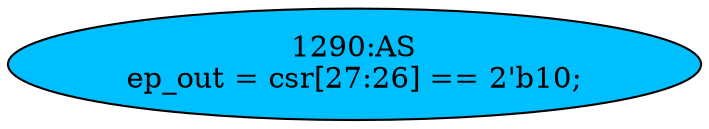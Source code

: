 strict digraph "" {
	node [label="\N"];
	"1290:AS"	 [ast="<pyverilog.vparser.ast.Assign object at 0x7f0a38eaeb10>",
		def_var="['ep_out']",
		fillcolor=deepskyblue,
		label="1290:AS
ep_out = csr[27:26] == 2'b10;",
		statements="[]",
		style=filled,
		typ=Assign,
		use_var="['csr']"];
}
